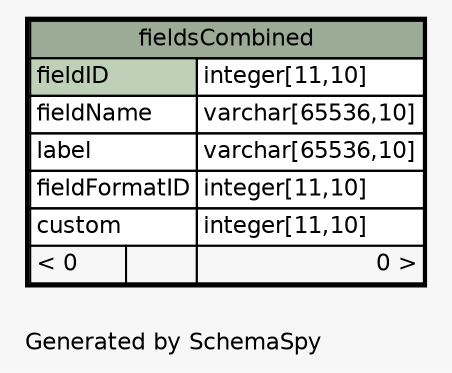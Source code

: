 // dot 2.34.0 on Linux 3.11.6-1-ARCH
// SchemaSpy rev 590
digraph "oneDegreeRelationshipsDiagram" {
  graph [
    rankdir="RL"
    bgcolor="#f7f7f7"
    label="\nGenerated by SchemaSpy"
    labeljust="l"
    nodesep="0.18"
    ranksep="0.46"
    fontname="Helvetica"
    fontsize="11"
  ];
  node [
    fontname="Helvetica"
    fontsize="11"
    shape="plaintext"
  ];
  edge [
    arrowsize="0.8"
  ];
  "fieldsCombined" [
    label=<
    <TABLE BORDER="2" CELLBORDER="1" CELLSPACING="0" BGCOLOR="#ffffff">
      <TR><TD COLSPAN="3" BGCOLOR="#9bab96" ALIGN="CENTER">fieldsCombined</TD></TR>
      <TR><TD PORT="fieldID" COLSPAN="2" BGCOLOR="#bed1b8" ALIGN="LEFT">fieldID</TD><TD PORT="fieldID.type" ALIGN="LEFT">integer[11,10]</TD></TR>
      <TR><TD PORT="fieldName" COLSPAN="2" ALIGN="LEFT">fieldName</TD><TD PORT="fieldName.type" ALIGN="LEFT">varchar[65536,10]</TD></TR>
      <TR><TD PORT="label" COLSPAN="2" ALIGN="LEFT">label</TD><TD PORT="label.type" ALIGN="LEFT">varchar[65536,10]</TD></TR>
      <TR><TD PORT="fieldFormatID" COLSPAN="2" ALIGN="LEFT">fieldFormatID</TD><TD PORT="fieldFormatID.type" ALIGN="LEFT">integer[11,10]</TD></TR>
      <TR><TD PORT="custom" COLSPAN="2" ALIGN="LEFT">custom</TD><TD PORT="custom.type" ALIGN="LEFT">integer[11,10]</TD></TR>
      <TR><TD ALIGN="LEFT" BGCOLOR="#f7f7f7">&lt; 0</TD><TD ALIGN="RIGHT" BGCOLOR="#f7f7f7">  </TD><TD ALIGN="RIGHT" BGCOLOR="#f7f7f7">0 &gt;</TD></TR>
    </TABLE>>
    URL="fieldsCombined.html"
    tooltip="fieldsCombined"
  ];
}
